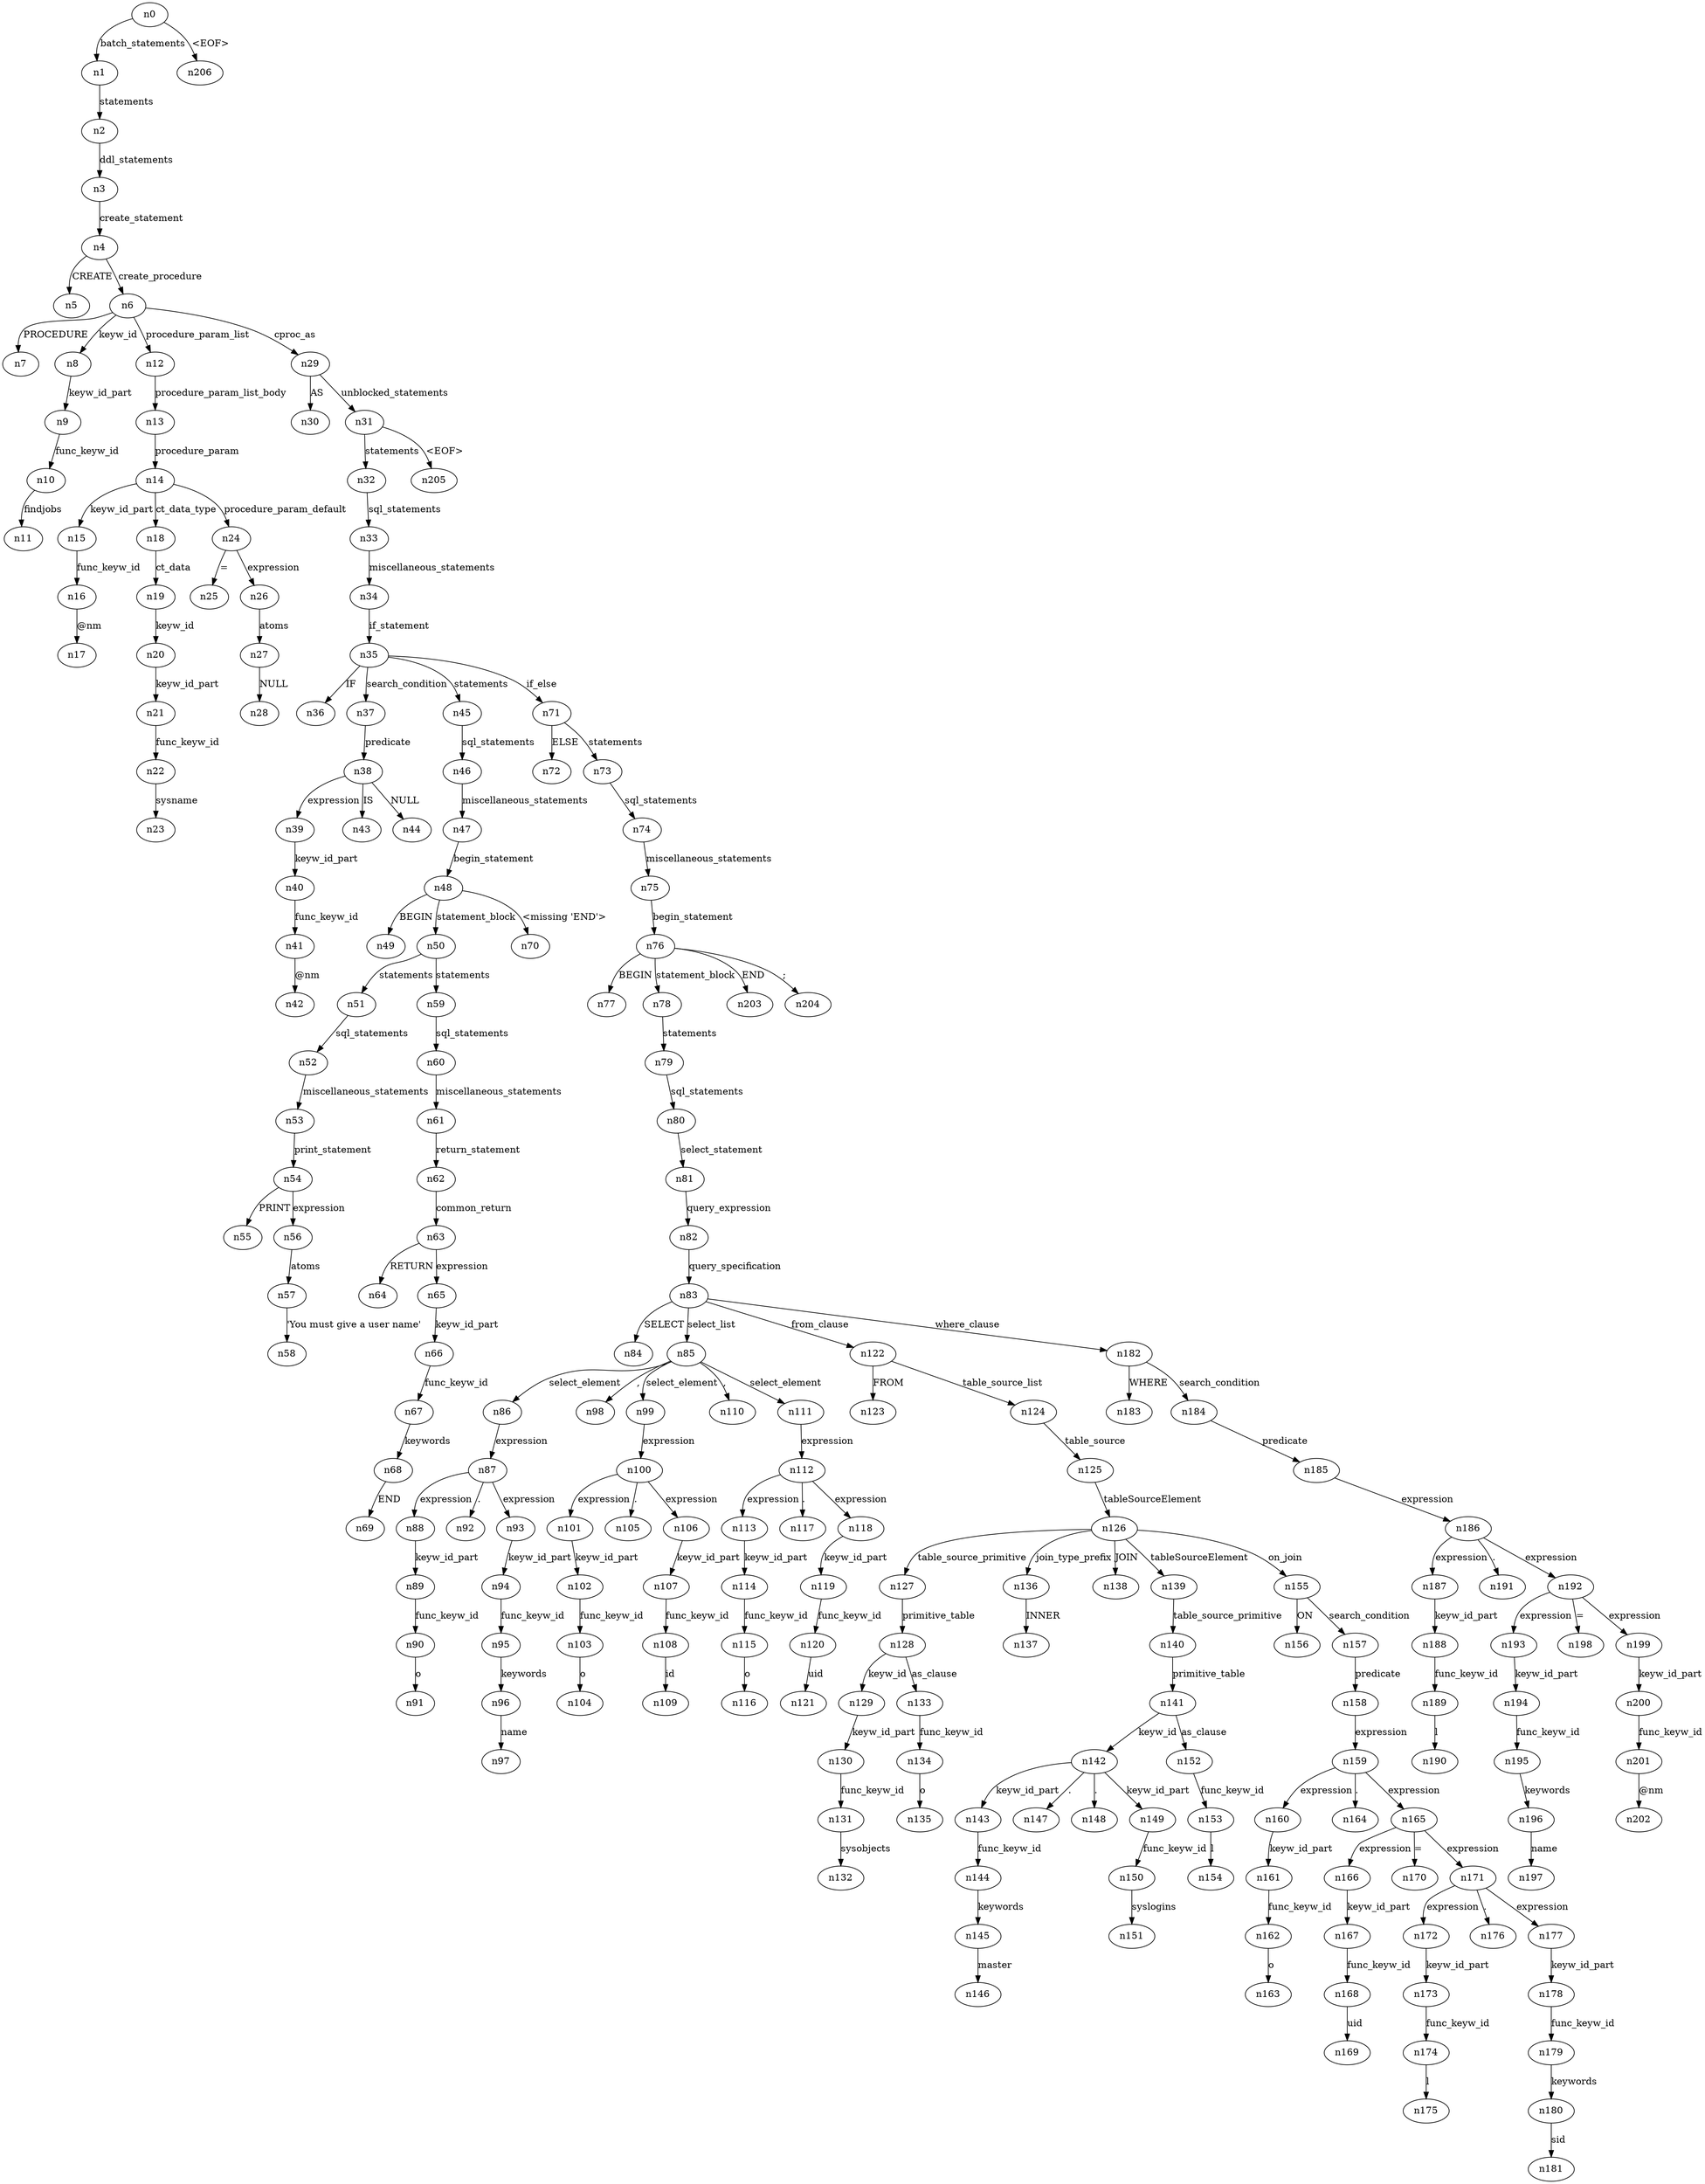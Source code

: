 digraph ParseTree {
  n0 -> n1 [label="batch_statements"];
  n1 -> n2 [label="statements"];
  n2 -> n3 [label="ddl_statements"];
  n3 -> n4 [label="create_statement"];
  n4 -> n5 [label="CREATE"];
  n4 -> n6 [label="create_procedure"];
  n6 -> n7 [label="PROCEDURE"];
  n6 -> n8 [label="keyw_id"];
  n8 -> n9 [label="keyw_id_part"];
  n9 -> n10 [label="func_keyw_id"];
  n10 -> n11 [label="findjobs"];
  n6 -> n12 [label="procedure_param_list"];
  n12 -> n13 [label="procedure_param_list_body"];
  n13 -> n14 [label="procedure_param"];
  n14 -> n15 [label="keyw_id_part"];
  n15 -> n16 [label="func_keyw_id"];
  n16 -> n17 [label="@nm"];
  n14 -> n18 [label="ct_data_type"];
  n18 -> n19 [label="ct_data"];
  n19 -> n20 [label="keyw_id"];
  n20 -> n21 [label="keyw_id_part"];
  n21 -> n22 [label="func_keyw_id"];
  n22 -> n23 [label="sysname"];
  n14 -> n24 [label="procedure_param_default"];
  n24 -> n25 [label="="];
  n24 -> n26 [label="expression"];
  n26 -> n27 [label="atoms"];
  n27 -> n28 [label="NULL"];
  n6 -> n29 [label="cproc_as"];
  n29 -> n30 [label="AS"];
  n29 -> n31 [label="unblocked_statements"];
  n31 -> n32 [label="statements"];
  n32 -> n33 [label="sql_statements"];
  n33 -> n34 [label="miscellaneous_statements"];
  n34 -> n35 [label="if_statement"];
  n35 -> n36 [label="IF"];
  n35 -> n37 [label="search_condition"];
  n37 -> n38 [label="predicate"];
  n38 -> n39 [label="expression"];
  n39 -> n40 [label="keyw_id_part"];
  n40 -> n41 [label="func_keyw_id"];
  n41 -> n42 [label="@nm"];
  n38 -> n43 [label="IS"];
  n38 -> n44 [label="NULL"];
  n35 -> n45 [label="statements"];
  n45 -> n46 [label="sql_statements"];
  n46 -> n47 [label="miscellaneous_statements"];
  n47 -> n48 [label="begin_statement"];
  n48 -> n49 [label="BEGIN"];
  n48 -> n50 [label="statement_block"];
  n50 -> n51 [label="statements"];
  n51 -> n52 [label="sql_statements"];
  n52 -> n53 [label="miscellaneous_statements"];
  n53 -> n54 [label="print_statement"];
  n54 -> n55 [label="PRINT"];
  n54 -> n56 [label="expression"];
  n56 -> n57 [label="atoms"];
  n57 -> n58 [label="'You must give a user name'"];
  n50 -> n59 [label="statements"];
  n59 -> n60 [label="sql_statements"];
  n60 -> n61 [label="miscellaneous_statements"];
  n61 -> n62 [label="return_statement"];
  n62 -> n63 [label="common_return"];
  n63 -> n64 [label="RETURN"];
  n63 -> n65 [label="expression"];
  n65 -> n66 [label="keyw_id_part"];
  n66 -> n67 [label="func_keyw_id"];
  n67 -> n68 [label="keywords"];
  n68 -> n69 [label="END"];
  n48 -> n70 [label="<missing 'END'>"];
  n35 -> n71 [label="if_else"];
  n71 -> n72 [label="ELSE"];
  n71 -> n73 [label="statements"];
  n73 -> n74 [label="sql_statements"];
  n74 -> n75 [label="miscellaneous_statements"];
  n75 -> n76 [label="begin_statement"];
  n76 -> n77 [label="BEGIN"];
  n76 -> n78 [label="statement_block"];
  n78 -> n79 [label="statements"];
  n79 -> n80 [label="sql_statements"];
  n80 -> n81 [label="select_statement"];
  n81 -> n82 [label="query_expression"];
  n82 -> n83 [label="query_specification"];
  n83 -> n84 [label="SELECT"];
  n83 -> n85 [label="select_list"];
  n85 -> n86 [label="select_element"];
  n86 -> n87 [label="expression"];
  n87 -> n88 [label="expression"];
  n88 -> n89 [label="keyw_id_part"];
  n89 -> n90 [label="func_keyw_id"];
  n90 -> n91 [label="o"];
  n87 -> n92 [label="."];
  n87 -> n93 [label="expression"];
  n93 -> n94 [label="keyw_id_part"];
  n94 -> n95 [label="func_keyw_id"];
  n95 -> n96 [label="keywords"];
  n96 -> n97 [label="name"];
  n85 -> n98 [label=","];
  n85 -> n99 [label="select_element"];
  n99 -> n100 [label="expression"];
  n100 -> n101 [label="expression"];
  n101 -> n102 [label="keyw_id_part"];
  n102 -> n103 [label="func_keyw_id"];
  n103 -> n104 [label="o"];
  n100 -> n105 [label="."];
  n100 -> n106 [label="expression"];
  n106 -> n107 [label="keyw_id_part"];
  n107 -> n108 [label="func_keyw_id"];
  n108 -> n109 [label="id"];
  n85 -> n110 [label=","];
  n85 -> n111 [label="select_element"];
  n111 -> n112 [label="expression"];
  n112 -> n113 [label="expression"];
  n113 -> n114 [label="keyw_id_part"];
  n114 -> n115 [label="func_keyw_id"];
  n115 -> n116 [label="o"];
  n112 -> n117 [label="."];
  n112 -> n118 [label="expression"];
  n118 -> n119 [label="keyw_id_part"];
  n119 -> n120 [label="func_keyw_id"];
  n120 -> n121 [label="uid"];
  n83 -> n122 [label="from_clause"];
  n122 -> n123 [label="FROM"];
  n122 -> n124 [label="table_source_list"];
  n124 -> n125 [label="table_source"];
  n125 -> n126 [label="tableSourceElement"];
  n126 -> n127 [label="table_source_primitive"];
  n127 -> n128 [label="primitive_table"];
  n128 -> n129 [label="keyw_id"];
  n129 -> n130 [label="keyw_id_part"];
  n130 -> n131 [label="func_keyw_id"];
  n131 -> n132 [label="sysobjects"];
  n128 -> n133 [label="as_clause"];
  n133 -> n134 [label="func_keyw_id"];
  n134 -> n135 [label="o"];
  n126 -> n136 [label="join_type_prefix"];
  n136 -> n137 [label="INNER"];
  n126 -> n138 [label="JOIN"];
  n126 -> n139 [label="tableSourceElement"];
  n139 -> n140 [label="table_source_primitive"];
  n140 -> n141 [label="primitive_table"];
  n141 -> n142 [label="keyw_id"];
  n142 -> n143 [label="keyw_id_part"];
  n143 -> n144 [label="func_keyw_id"];
  n144 -> n145 [label="keywords"];
  n145 -> n146 [label="master"];
  n142 -> n147 [label="."];
  n142 -> n148 [label="."];
  n142 -> n149 [label="keyw_id_part"];
  n149 -> n150 [label="func_keyw_id"];
  n150 -> n151 [label="syslogins"];
  n141 -> n152 [label="as_clause"];
  n152 -> n153 [label="func_keyw_id"];
  n153 -> n154 [label="l"];
  n126 -> n155 [label="on_join"];
  n155 -> n156 [label="ON"];
  n155 -> n157 [label="search_condition"];
  n157 -> n158 [label="predicate"];
  n158 -> n159 [label="expression"];
  n159 -> n160 [label="expression"];
  n160 -> n161 [label="keyw_id_part"];
  n161 -> n162 [label="func_keyw_id"];
  n162 -> n163 [label="o"];
  n159 -> n164 [label="."];
  n159 -> n165 [label="expression"];
  n165 -> n166 [label="expression"];
  n166 -> n167 [label="keyw_id_part"];
  n167 -> n168 [label="func_keyw_id"];
  n168 -> n169 [label="uid"];
  n165 -> n170 [label="="];
  n165 -> n171 [label="expression"];
  n171 -> n172 [label="expression"];
  n172 -> n173 [label="keyw_id_part"];
  n173 -> n174 [label="func_keyw_id"];
  n174 -> n175 [label="l"];
  n171 -> n176 [label="."];
  n171 -> n177 [label="expression"];
  n177 -> n178 [label="keyw_id_part"];
  n178 -> n179 [label="func_keyw_id"];
  n179 -> n180 [label="keywords"];
  n180 -> n181 [label="sid"];
  n83 -> n182 [label="where_clause"];
  n182 -> n183 [label="WHERE"];
  n182 -> n184 [label="search_condition"];
  n184 -> n185 [label="predicate"];
  n185 -> n186 [label="expression"];
  n186 -> n187 [label="expression"];
  n187 -> n188 [label="keyw_id_part"];
  n188 -> n189 [label="func_keyw_id"];
  n189 -> n190 [label="l"];
  n186 -> n191 [label="."];
  n186 -> n192 [label="expression"];
  n192 -> n193 [label="expression"];
  n193 -> n194 [label="keyw_id_part"];
  n194 -> n195 [label="func_keyw_id"];
  n195 -> n196 [label="keywords"];
  n196 -> n197 [label="name"];
  n192 -> n198 [label="="];
  n192 -> n199 [label="expression"];
  n199 -> n200 [label="keyw_id_part"];
  n200 -> n201 [label="func_keyw_id"];
  n201 -> n202 [label="@nm"];
  n76 -> n203 [label="END"];
  n76 -> n204 [label=";"];
  n31 -> n205 [label="<EOF>"];
  n0 -> n206 [label="<EOF>"];
}